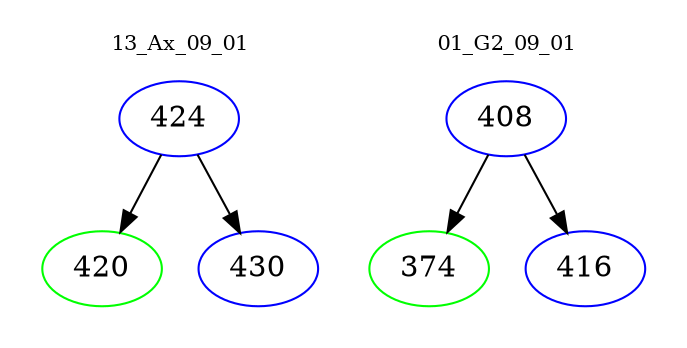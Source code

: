 digraph{
subgraph cluster_0 {
color = white
label = "13_Ax_09_01";
fontsize=10;
T0_424 [label="424", color="blue"]
T0_424 -> T0_420 [color="black"]
T0_420 [label="420", color="green"]
T0_424 -> T0_430 [color="black"]
T0_430 [label="430", color="blue"]
}
subgraph cluster_1 {
color = white
label = "01_G2_09_01";
fontsize=10;
T1_408 [label="408", color="blue"]
T1_408 -> T1_374 [color="black"]
T1_374 [label="374", color="green"]
T1_408 -> T1_416 [color="black"]
T1_416 [label="416", color="blue"]
}
}
